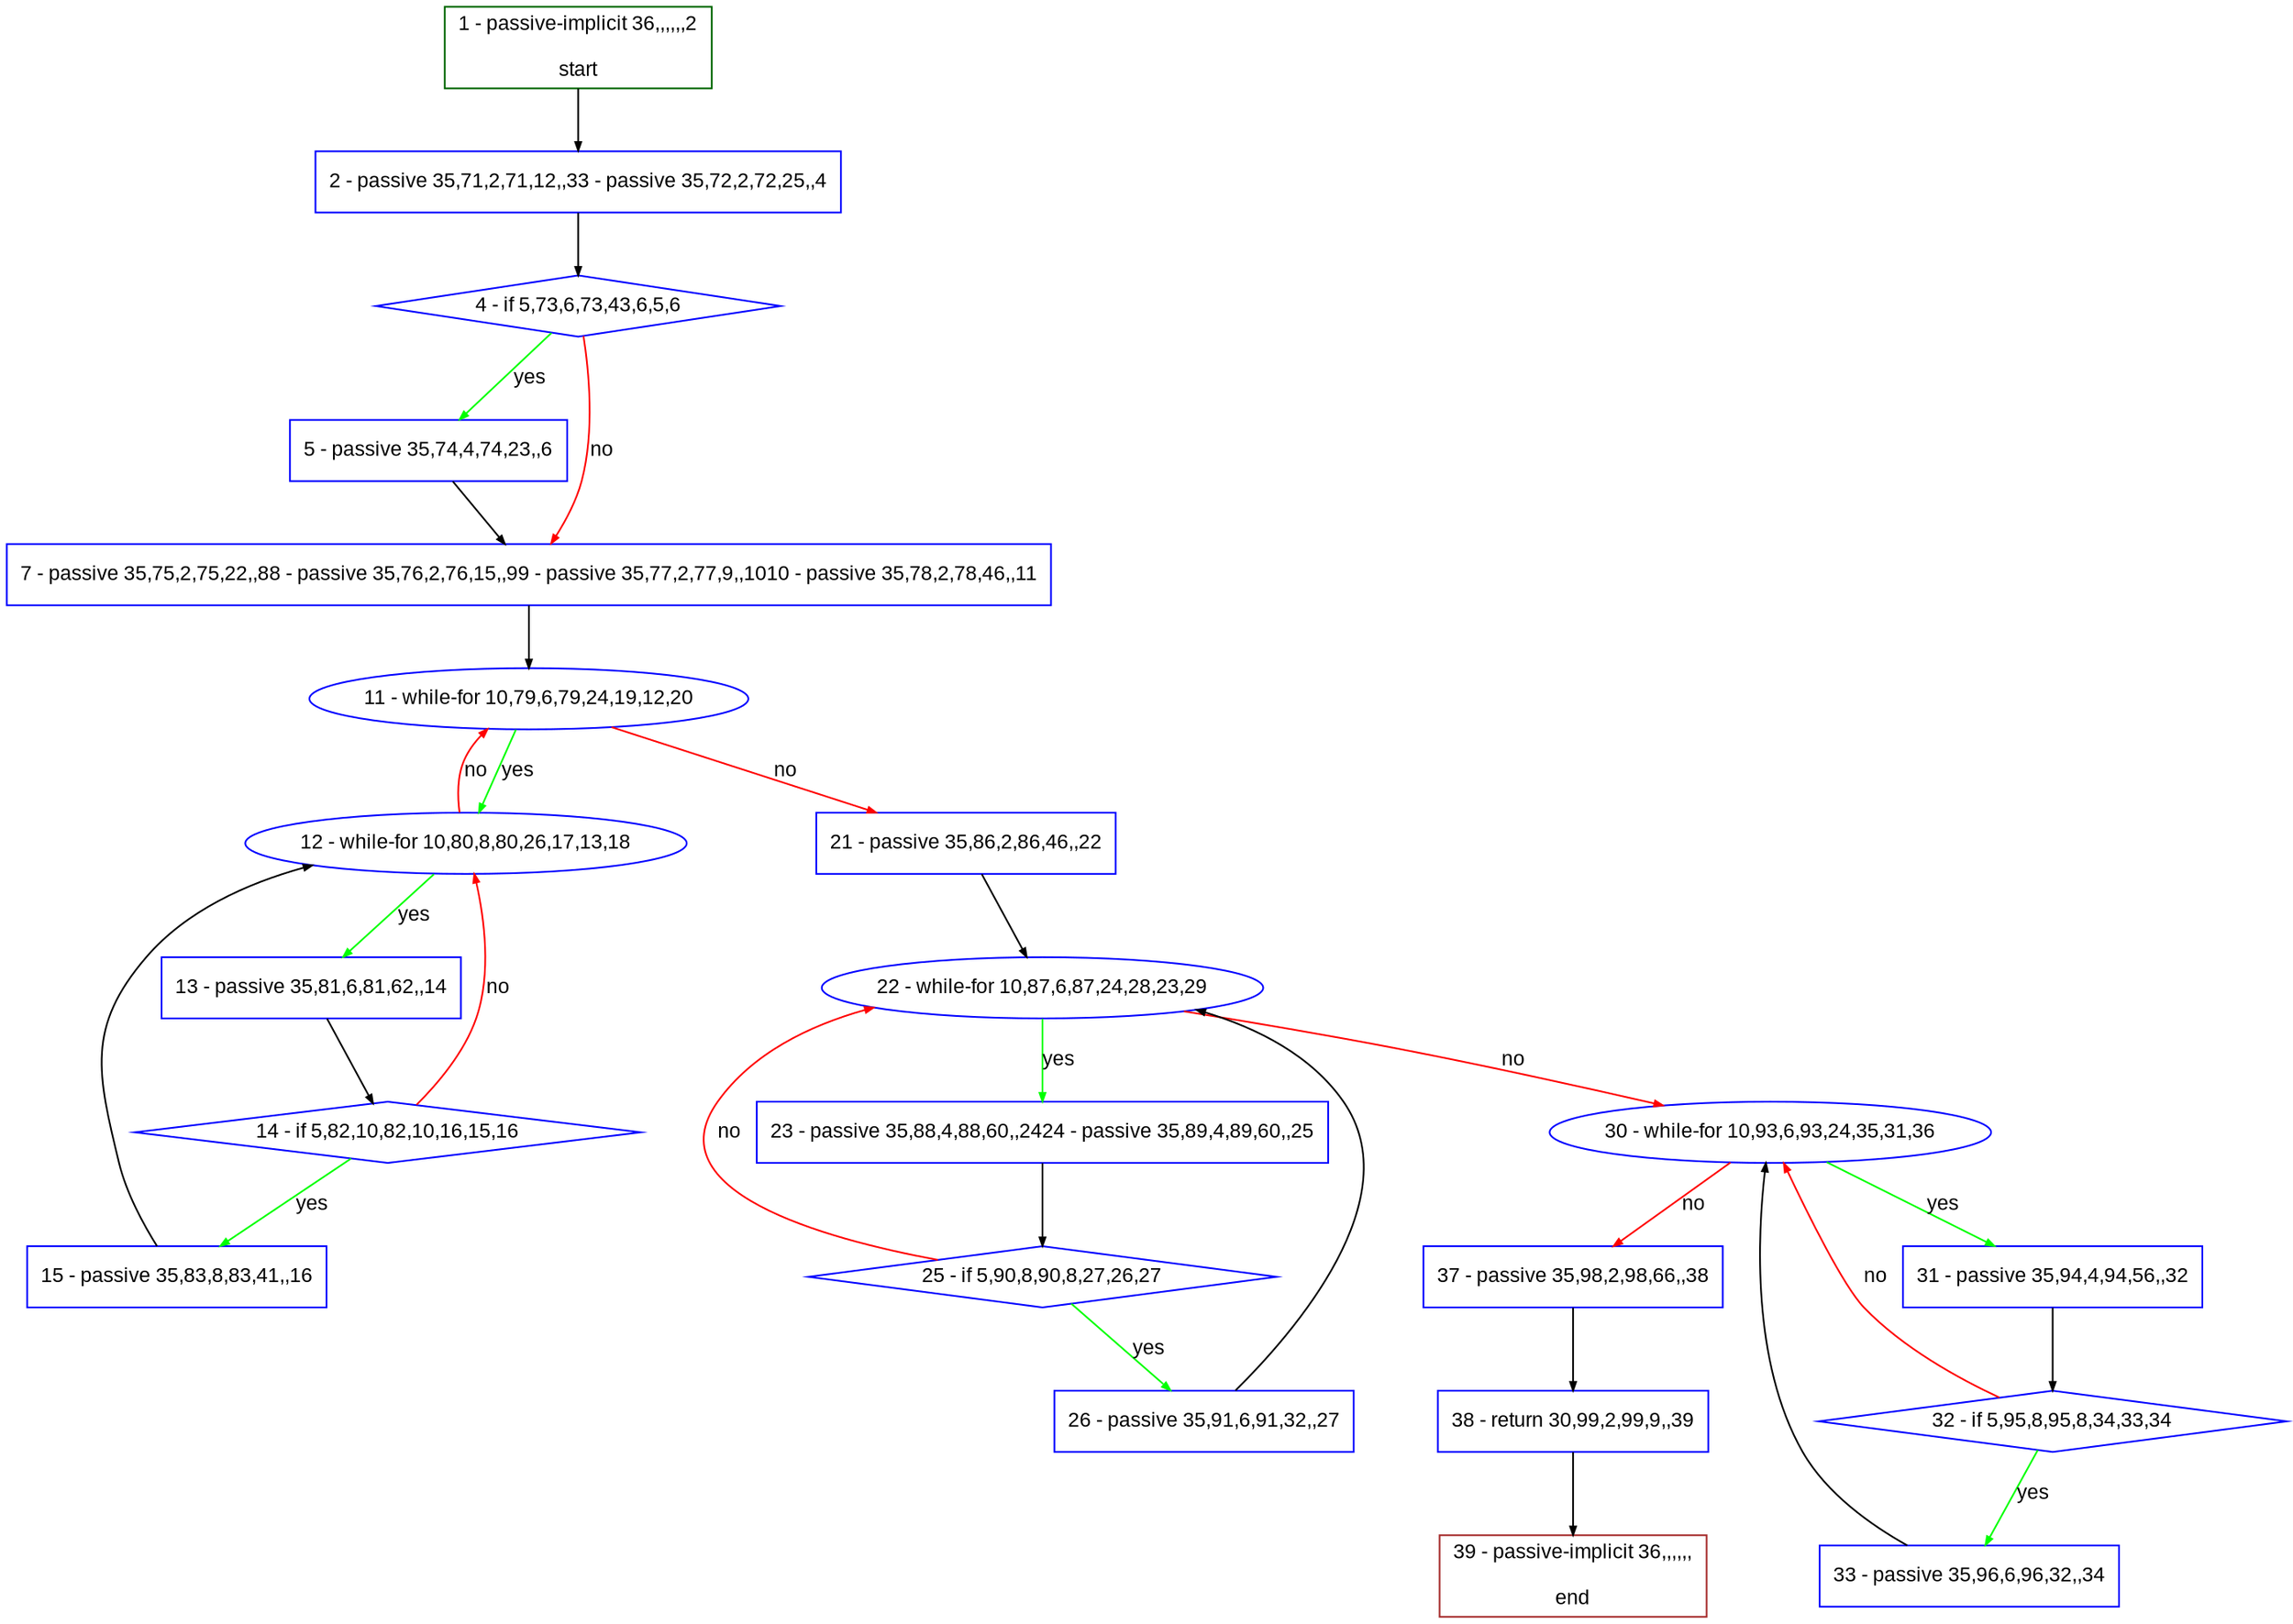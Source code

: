 digraph "" {
  graph [pack="true", label="", fontsize="12", packmode="clust", fontname="Arial", fillcolor="#FFFFCC", bgcolor="white", style="rounded,filled", compound="true"];
  node [node_initialized="no", label="", color="grey", fontsize="12", fillcolor="white", fontname="Arial", style="filled", shape="rectangle", compound="true", fixedsize="false"];
  edge [fontcolor="black", arrowhead="normal", arrowtail="none", arrowsize="0.5", ltail="", label="", color="black", fontsize="12", lhead="", fontname="Arial", dir="forward", compound="true"];
  __N1 [label="2 - passive 35,71,2,71,12,,33 - passive 35,72,2,72,25,,4", color="#0000ff", fillcolor="#ffffff", style="filled", shape="box"];
  __N2 [label="1 - passive-implicit 36,,,,,,2\n\nstart", color="#006400", fillcolor="#ffffff", style="filled", shape="box"];
  __N3 [label="4 - if 5,73,6,73,43,6,5,6", color="#0000ff", fillcolor="#ffffff", style="filled", shape="diamond"];
  __N4 [label="5 - passive 35,74,4,74,23,,6", color="#0000ff", fillcolor="#ffffff", style="filled", shape="box"];
  __N5 [label="7 - passive 35,75,2,75,22,,88 - passive 35,76,2,76,15,,99 - passive 35,77,2,77,9,,1010 - passive 35,78,2,78,46,,11", color="#0000ff", fillcolor="#ffffff", style="filled", shape="box"];
  __N6 [label="11 - while-for 10,79,6,79,24,19,12,20", color="#0000ff", fillcolor="#ffffff", style="filled", shape="oval"];
  __N7 [label="12 - while-for 10,80,8,80,26,17,13,18", color="#0000ff", fillcolor="#ffffff", style="filled", shape="oval"];
  __N8 [label="21 - passive 35,86,2,86,46,,22", color="#0000ff", fillcolor="#ffffff", style="filled", shape="box"];
  __N9 [label="13 - passive 35,81,6,81,62,,14", color="#0000ff", fillcolor="#ffffff", style="filled", shape="box"];
  __N10 [label="14 - if 5,82,10,82,10,16,15,16", color="#0000ff", fillcolor="#ffffff", style="filled", shape="diamond"];
  __N11 [label="15 - passive 35,83,8,83,41,,16", color="#0000ff", fillcolor="#ffffff", style="filled", shape="box"];
  __N12 [label="22 - while-for 10,87,6,87,24,28,23,29", color="#0000ff", fillcolor="#ffffff", style="filled", shape="oval"];
  __N13 [label="23 - passive 35,88,4,88,60,,2424 - passive 35,89,4,89,60,,25", color="#0000ff", fillcolor="#ffffff", style="filled", shape="box"];
  __N14 [label="30 - while-for 10,93,6,93,24,35,31,36", color="#0000ff", fillcolor="#ffffff", style="filled", shape="oval"];
  __N15 [label="25 - if 5,90,8,90,8,27,26,27", color="#0000ff", fillcolor="#ffffff", style="filled", shape="diamond"];
  __N16 [label="26 - passive 35,91,6,91,32,,27", color="#0000ff", fillcolor="#ffffff", style="filled", shape="box"];
  __N17 [label="31 - passive 35,94,4,94,56,,32", color="#0000ff", fillcolor="#ffffff", style="filled", shape="box"];
  __N18 [label="37 - passive 35,98,2,98,66,,38", color="#0000ff", fillcolor="#ffffff", style="filled", shape="box"];
  __N19 [label="32 - if 5,95,8,95,8,34,33,34", color="#0000ff", fillcolor="#ffffff", style="filled", shape="diamond"];
  __N20 [label="33 - passive 35,96,6,96,32,,34", color="#0000ff", fillcolor="#ffffff", style="filled", shape="box"];
  __N21 [label="38 - return 30,99,2,99,9,,39", color="#0000ff", fillcolor="#ffffff", style="filled", shape="box"];
  __N22 [label="39 - passive-implicit 36,,,,,,\n\nend", color="#a52a2a", fillcolor="#ffffff", style="filled", shape="box"];
  __N2 -> __N1 [arrowhead="normal", arrowtail="none", color="#000000", label="", dir="forward"];
  __N1 -> __N3 [arrowhead="normal", arrowtail="none", color="#000000", label="", dir="forward"];
  __N3 -> __N4 [arrowhead="normal", arrowtail="none", color="#00ff00", label="yes", dir="forward"];
  __N3 -> __N5 [arrowhead="normal", arrowtail="none", color="#ff0000", label="no", dir="forward"];
  __N4 -> __N5 [arrowhead="normal", arrowtail="none", color="#000000", label="", dir="forward"];
  __N5 -> __N6 [arrowhead="normal", arrowtail="none", color="#000000", label="", dir="forward"];
  __N6 -> __N7 [arrowhead="normal", arrowtail="none", color="#00ff00", label="yes", dir="forward"];
  __N7 -> __N6 [arrowhead="normal", arrowtail="none", color="#ff0000", label="no", dir="forward"];
  __N6 -> __N8 [arrowhead="normal", arrowtail="none", color="#ff0000", label="no", dir="forward"];
  __N7 -> __N9 [arrowhead="normal", arrowtail="none", color="#00ff00", label="yes", dir="forward"];
  __N9 -> __N10 [arrowhead="normal", arrowtail="none", color="#000000", label="", dir="forward"];
  __N10 -> __N7 [arrowhead="normal", arrowtail="none", color="#ff0000", label="no", dir="forward"];
  __N10 -> __N11 [arrowhead="normal", arrowtail="none", color="#00ff00", label="yes", dir="forward"];
  __N11 -> __N7 [arrowhead="normal", arrowtail="none", color="#000000", label="", dir="forward"];
  __N8 -> __N12 [arrowhead="normal", arrowtail="none", color="#000000", label="", dir="forward"];
  __N12 -> __N13 [arrowhead="normal", arrowtail="none", color="#00ff00", label="yes", dir="forward"];
  __N12 -> __N14 [arrowhead="normal", arrowtail="none", color="#ff0000", label="no", dir="forward"];
  __N13 -> __N15 [arrowhead="normal", arrowtail="none", color="#000000", label="", dir="forward"];
  __N15 -> __N12 [arrowhead="normal", arrowtail="none", color="#ff0000", label="no", dir="forward"];
  __N15 -> __N16 [arrowhead="normal", arrowtail="none", color="#00ff00", label="yes", dir="forward"];
  __N16 -> __N12 [arrowhead="normal", arrowtail="none", color="#000000", label="", dir="forward"];
  __N14 -> __N17 [arrowhead="normal", arrowtail="none", color="#00ff00", label="yes", dir="forward"];
  __N14 -> __N18 [arrowhead="normal", arrowtail="none", color="#ff0000", label="no", dir="forward"];
  __N17 -> __N19 [arrowhead="normal", arrowtail="none", color="#000000", label="", dir="forward"];
  __N19 -> __N14 [arrowhead="normal", arrowtail="none", color="#ff0000", label="no", dir="forward"];
  __N19 -> __N20 [arrowhead="normal", arrowtail="none", color="#00ff00", label="yes", dir="forward"];
  __N20 -> __N14 [arrowhead="normal", arrowtail="none", color="#000000", label="", dir="forward"];
  __N18 -> __N21 [arrowhead="normal", arrowtail="none", color="#000000", label="", dir="forward"];
  __N21 -> __N22 [arrowhead="normal", arrowtail="none", color="#000000", label="", dir="forward"];
}
